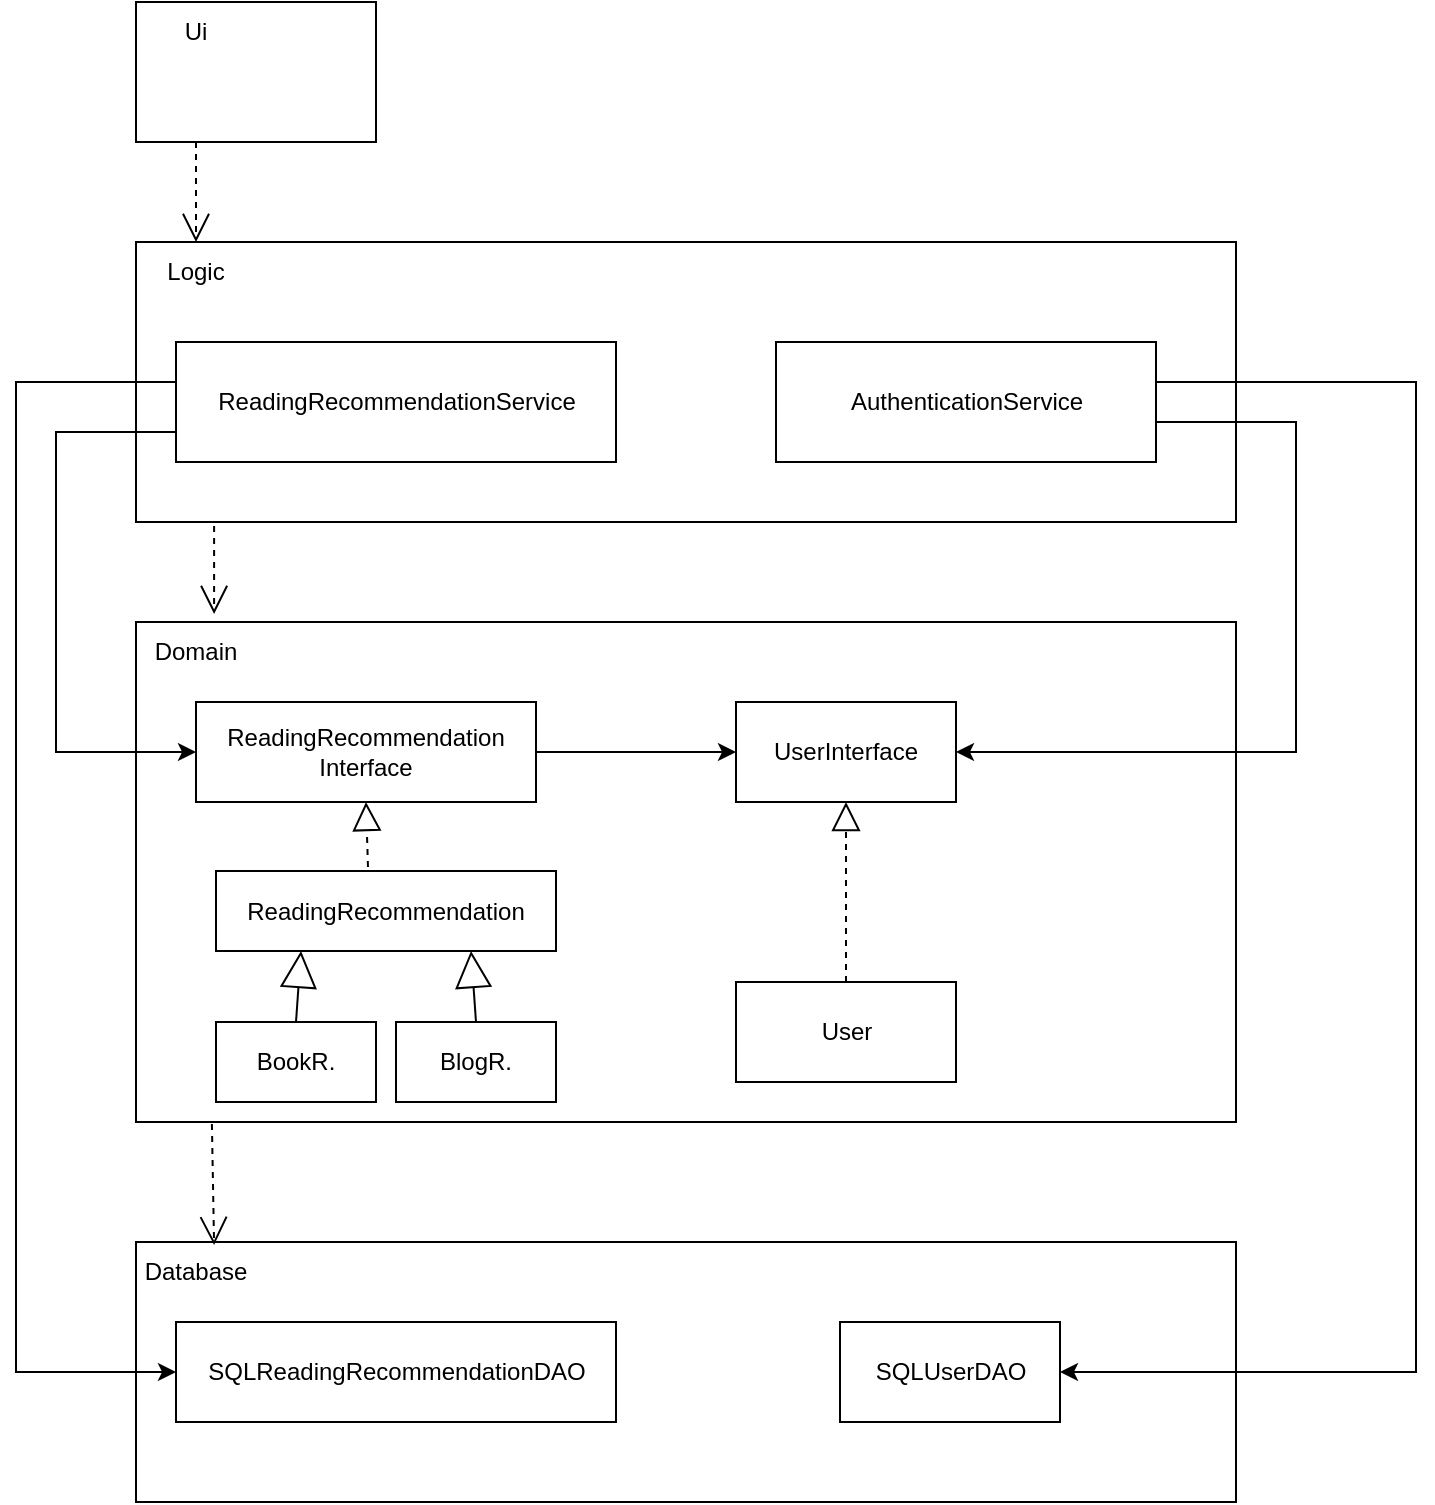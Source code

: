 <mxfile version="15.8.6" type="device"><diagram id="3MBql3dUN0tBPHfLaP-6" name="Page-1"><mxGraphModel dx="1422" dy="752" grid="1" gridSize="10" guides="1" tooltips="1" connect="1" arrows="1" fold="1" page="1" pageScale="1" pageWidth="827" pageHeight="1169" math="0" shadow="0"><root><mxCell id="0"/><mxCell id="1" parent="0"/><mxCell id="lBC_OEFlK9UoUWcQMEWr-35" value="" style="rounded=0;whiteSpace=wrap;html=1;" parent="1" vertex="1"><mxGeometry x="80" y="730" width="550" height="130" as="geometry"/></mxCell><mxCell id="lBC_OEFlK9UoUWcQMEWr-31" value="" style="rounded=0;whiteSpace=wrap;html=1;" parent="1" vertex="1"><mxGeometry x="80" y="420" width="550" height="250" as="geometry"/></mxCell><mxCell id="lBC_OEFlK9UoUWcQMEWr-28" value="" style="rounded=0;whiteSpace=wrap;html=1;" parent="1" vertex="1"><mxGeometry x="80" y="230" width="550" height="140" as="geometry"/></mxCell><mxCell id="lBC_OEFlK9UoUWcQMEWr-3" value="ReadingRecommendation" style="rounded=0;whiteSpace=wrap;html=1;" parent="1" vertex="1"><mxGeometry x="120" y="544.5" width="170" height="40" as="geometry"/></mxCell><mxCell id="lBC_OEFlK9UoUWcQMEWr-4" value="BookR." style="rounded=0;whiteSpace=wrap;html=1;" parent="1" vertex="1"><mxGeometry x="120" y="620" width="80" height="40" as="geometry"/></mxCell><mxCell id="lBC_OEFlK9UoUWcQMEWr-5" value="BlogR." style="rounded=0;whiteSpace=wrap;html=1;" parent="1" vertex="1"><mxGeometry x="210" y="620" width="80" height="40" as="geometry"/></mxCell><mxCell id="lBC_OEFlK9UoUWcQMEWr-6" value="Extends" style="endArrow=block;endSize=16;endFill=0;html=1;rounded=0;exitX=0.5;exitY=0;exitDx=0;exitDy=0;fontColor=none;noLabel=1;entryX=0.25;entryY=1;entryDx=0;entryDy=0;" parent="1" source="lBC_OEFlK9UoUWcQMEWr-4" target="lBC_OEFlK9UoUWcQMEWr-3" edge="1"><mxGeometry width="160" relative="1" as="geometry"><mxPoint x="330" y="380" as="sourcePoint"/><mxPoint x="150" y="500" as="targetPoint"/></mxGeometry></mxCell><mxCell id="lBC_OEFlK9UoUWcQMEWr-7" value="Extends" style="endArrow=block;endSize=16;endFill=0;html=1;rounded=0;exitX=0.5;exitY=0;exitDx=0;exitDy=0;fontColor=none;noLabel=1;entryX=0.75;entryY=1;entryDx=0;entryDy=0;" parent="1" source="lBC_OEFlK9UoUWcQMEWr-5" target="lBC_OEFlK9UoUWcQMEWr-3" edge="1"><mxGeometry width="160" relative="1" as="geometry"><mxPoint x="330" y="380" as="sourcePoint"/><mxPoint x="250" y="500" as="targetPoint"/></mxGeometry></mxCell><mxCell id="lBC_OEFlK9UoUWcQMEWr-8" value="" style="endArrow=block;dashed=1;endFill=0;endSize=12;html=1;rounded=0;exitX=0.447;exitY=-0.05;exitDx=0;exitDy=0;entryX=0.5;entryY=1;entryDx=0;entryDy=0;exitPerimeter=0;" parent="1" source="lBC_OEFlK9UoUWcQMEWr-3" target="kdIKPyR4sRoULUTjnHCE-1" edge="1"><mxGeometry width="160" relative="1" as="geometry"><mxPoint x="330" y="380" as="sourcePoint"/><mxPoint x="400" y="320" as="targetPoint"/></mxGeometry></mxCell><mxCell id="lBC_OEFlK9UoUWcQMEWr-12" value="User" style="html=1;" parent="1" vertex="1"><mxGeometry x="380" y="600" width="110" height="50" as="geometry"/></mxCell><mxCell id="kdIKPyR4sRoULUTjnHCE-9" style="edgeStyle=orthogonalEdgeStyle;rounded=0;orthogonalLoop=1;jettySize=auto;html=1;fontColor=none;entryX=0;entryY=0.5;entryDx=0;entryDy=0;" edge="1" parent="1" source="lBC_OEFlK9UoUWcQMEWr-14" target="kdIKPyR4sRoULUTjnHCE-13"><mxGeometry relative="1" as="geometry"><mxPoint x="60" y="795" as="targetPoint"/><Array as="points"><mxPoint x="20" y="300"/><mxPoint x="20" y="795"/></Array></mxGeometry></mxCell><mxCell id="lBC_OEFlK9UoUWcQMEWr-14" value="ReadingRecommendationService" style="html=1;" parent="1" vertex="1"><mxGeometry x="100" y="280" width="220" height="60" as="geometry"/></mxCell><mxCell id="lBC_OEFlK9UoUWcQMEWr-17" style="edgeStyle=orthogonalEdgeStyle;rounded=0;orthogonalLoop=1;jettySize=auto;html=1;entryX=1;entryY=0.5;entryDx=0;entryDy=0;" parent="1" source="lBC_OEFlK9UoUWcQMEWr-15" target="kdIKPyR4sRoULUTjnHCE-2" edge="1"><mxGeometry relative="1" as="geometry"><Array as="points"><mxPoint x="660" y="320"/><mxPoint x="660" y="485"/></Array></mxGeometry></mxCell><mxCell id="kdIKPyR4sRoULUTjnHCE-10" style="edgeStyle=orthogonalEdgeStyle;rounded=0;orthogonalLoop=1;jettySize=auto;html=1;fontColor=none;entryX=1;entryY=0.5;entryDx=0;entryDy=0;" edge="1" parent="1" source="lBC_OEFlK9UoUWcQMEWr-15" target="kdIKPyR4sRoULUTjnHCE-14"><mxGeometry relative="1" as="geometry"><mxPoint x="570" y="795" as="targetPoint"/><Array as="points"><mxPoint x="720" y="300"/><mxPoint x="720" y="795"/></Array></mxGeometry></mxCell><mxCell id="lBC_OEFlK9UoUWcQMEWr-15" value="AuthenticationService" style="html=1;" parent="1" vertex="1"><mxGeometry x="400" y="280" width="190" height="60" as="geometry"/></mxCell><mxCell id="lBC_OEFlK9UoUWcQMEWr-16" value="" style="endArrow=classic;html=1;rounded=0;exitX=0;exitY=0.75;exitDx=0;exitDy=0;entryX=0;entryY=0.5;entryDx=0;entryDy=0;" parent="1" source="lBC_OEFlK9UoUWcQMEWr-14" target="kdIKPyR4sRoULUTjnHCE-1" edge="1"><mxGeometry width="50" height="50" relative="1" as="geometry"><mxPoint x="390" y="380" as="sourcePoint"/><mxPoint x="440" y="330" as="targetPoint"/><Array as="points"><mxPoint x="40" y="325"/><mxPoint x="40" y="485"/></Array></mxGeometry></mxCell><mxCell id="lBC_OEFlK9UoUWcQMEWr-27" value="" style="rounded=0;whiteSpace=wrap;html=1;" parent="1" vertex="1"><mxGeometry x="80" y="110" width="120" height="70" as="geometry"/></mxCell><mxCell id="lBC_OEFlK9UoUWcQMEWr-29" value="Logic" style="text;html=1;strokeColor=none;fillColor=none;align=center;verticalAlign=middle;whiteSpace=wrap;rounded=0;" parent="1" vertex="1"><mxGeometry x="80" y="230" width="60" height="30" as="geometry"/></mxCell><mxCell id="lBC_OEFlK9UoUWcQMEWr-34" value="Domain" style="text;html=1;strokeColor=none;fillColor=none;align=center;verticalAlign=middle;whiteSpace=wrap;rounded=0;" parent="1" vertex="1"><mxGeometry x="80" y="420" width="60" height="30" as="geometry"/></mxCell><mxCell id="lBC_OEFlK9UoUWcQMEWr-36" value="Database" style="text;html=1;strokeColor=none;fillColor=none;align=center;verticalAlign=middle;whiteSpace=wrap;rounded=0;" parent="1" vertex="1"><mxGeometry x="80" y="730" width="60" height="30" as="geometry"/></mxCell><mxCell id="kdIKPyR4sRoULUTjnHCE-8" style="edgeStyle=orthogonalEdgeStyle;rounded=0;orthogonalLoop=1;jettySize=auto;html=1;exitX=1;exitY=0.5;exitDx=0;exitDy=0;entryX=0;entryY=0.5;entryDx=0;entryDy=0;fontColor=none;" edge="1" parent="1" source="kdIKPyR4sRoULUTjnHCE-1" target="kdIKPyR4sRoULUTjnHCE-2"><mxGeometry relative="1" as="geometry"/></mxCell><mxCell id="kdIKPyR4sRoULUTjnHCE-1" value="&lt;div&gt;ReadingRecommendation&lt;/div&gt;&lt;div&gt;Interface&lt;/div&gt;" style="rounded=0;whiteSpace=wrap;html=1;" vertex="1" parent="1"><mxGeometry x="110" y="460" width="170" height="50" as="geometry"/></mxCell><mxCell id="kdIKPyR4sRoULUTjnHCE-2" value="UserInterface" style="rounded=0;whiteSpace=wrap;html=1;" vertex="1" parent="1"><mxGeometry x="380" y="460" width="110" height="50" as="geometry"/></mxCell><mxCell id="kdIKPyR4sRoULUTjnHCE-3" value="" style="endArrow=block;dashed=1;endFill=0;endSize=12;html=1;rounded=0;entryX=0.5;entryY=1;entryDx=0;entryDy=0;exitX=0.5;exitY=0;exitDx=0;exitDy=0;" edge="1" parent="1" source="lBC_OEFlK9UoUWcQMEWr-12" target="kdIKPyR4sRoULUTjnHCE-2"><mxGeometry width="160" relative="1" as="geometry"><mxPoint x="450" y="440" as="sourcePoint"/><mxPoint x="445" y="420" as="targetPoint"/></mxGeometry></mxCell><mxCell id="kdIKPyR4sRoULUTjnHCE-5" value="Use" style="endArrow=open;endSize=12;dashed=1;rounded=0;exitX=0.25;exitY=1;exitDx=0;exitDy=0;html=1;fontColor=none;noLabel=1;" edge="1" parent="1" source="lBC_OEFlK9UoUWcQMEWr-27"><mxGeometry x="-1" y="72" width="160" relative="1" as="geometry"><mxPoint x="330" y="350" as="sourcePoint"/><mxPoint x="110" y="230" as="targetPoint"/><mxPoint x="-2" y="-15" as="offset"/></mxGeometry></mxCell><mxCell id="kdIKPyR4sRoULUTjnHCE-6" value="Use" style="endArrow=open;endSize=12;dashed=1;rounded=0;exitX=0.071;exitY=1.014;exitDx=0;exitDy=0;html=1;fontColor=none;noLabel=1;exitPerimeter=0;entryX=0.071;entryY=-0.016;entryDx=0;entryDy=0;entryPerimeter=0;" edge="1" parent="1" source="lBC_OEFlK9UoUWcQMEWr-28" target="lBC_OEFlK9UoUWcQMEWr-31"><mxGeometry x="-1" y="72" width="160" relative="1" as="geometry"><mxPoint x="150" y="290" as="sourcePoint"/><mxPoint x="120" y="290" as="targetPoint"/><mxPoint x="-2" y="-15" as="offset"/></mxGeometry></mxCell><mxCell id="kdIKPyR4sRoULUTjnHCE-7" value="Use" style="endArrow=open;endSize=12;dashed=1;rounded=0;exitX=0.069;exitY=1.004;exitDx=0;exitDy=0;html=1;fontColor=none;noLabel=1;exitPerimeter=0;entryX=0.071;entryY=0.012;entryDx=0;entryDy=0;entryPerimeter=0;" edge="1" parent="1" source="lBC_OEFlK9UoUWcQMEWr-31" target="lBC_OEFlK9UoUWcQMEWr-35"><mxGeometry x="-1" y="72" width="160" relative="1" as="geometry"><mxPoint x="120" y="600" as="sourcePoint"/><mxPoint x="118" y="680" as="targetPoint"/><mxPoint x="-2" y="-15" as="offset"/></mxGeometry></mxCell><mxCell id="kdIKPyR4sRoULUTjnHCE-13" value="SQLReadingRecommendationDAO" style="html=1;fontColor=none;" vertex="1" parent="1"><mxGeometry x="100" y="770" width="220" height="50" as="geometry"/></mxCell><mxCell id="kdIKPyR4sRoULUTjnHCE-14" value="SQLUserDAO" style="html=1;fontColor=none;" vertex="1" parent="1"><mxGeometry x="432" y="770" width="110" height="50" as="geometry"/></mxCell><mxCell id="kdIKPyR4sRoULUTjnHCE-16" value="Ui" style="text;html=1;strokeColor=none;fillColor=none;align=center;verticalAlign=middle;whiteSpace=wrap;rounded=0;fontColor=none;" vertex="1" parent="1"><mxGeometry x="80" y="110" width="60" height="30" as="geometry"/></mxCell></root></mxGraphModel></diagram></mxfile>